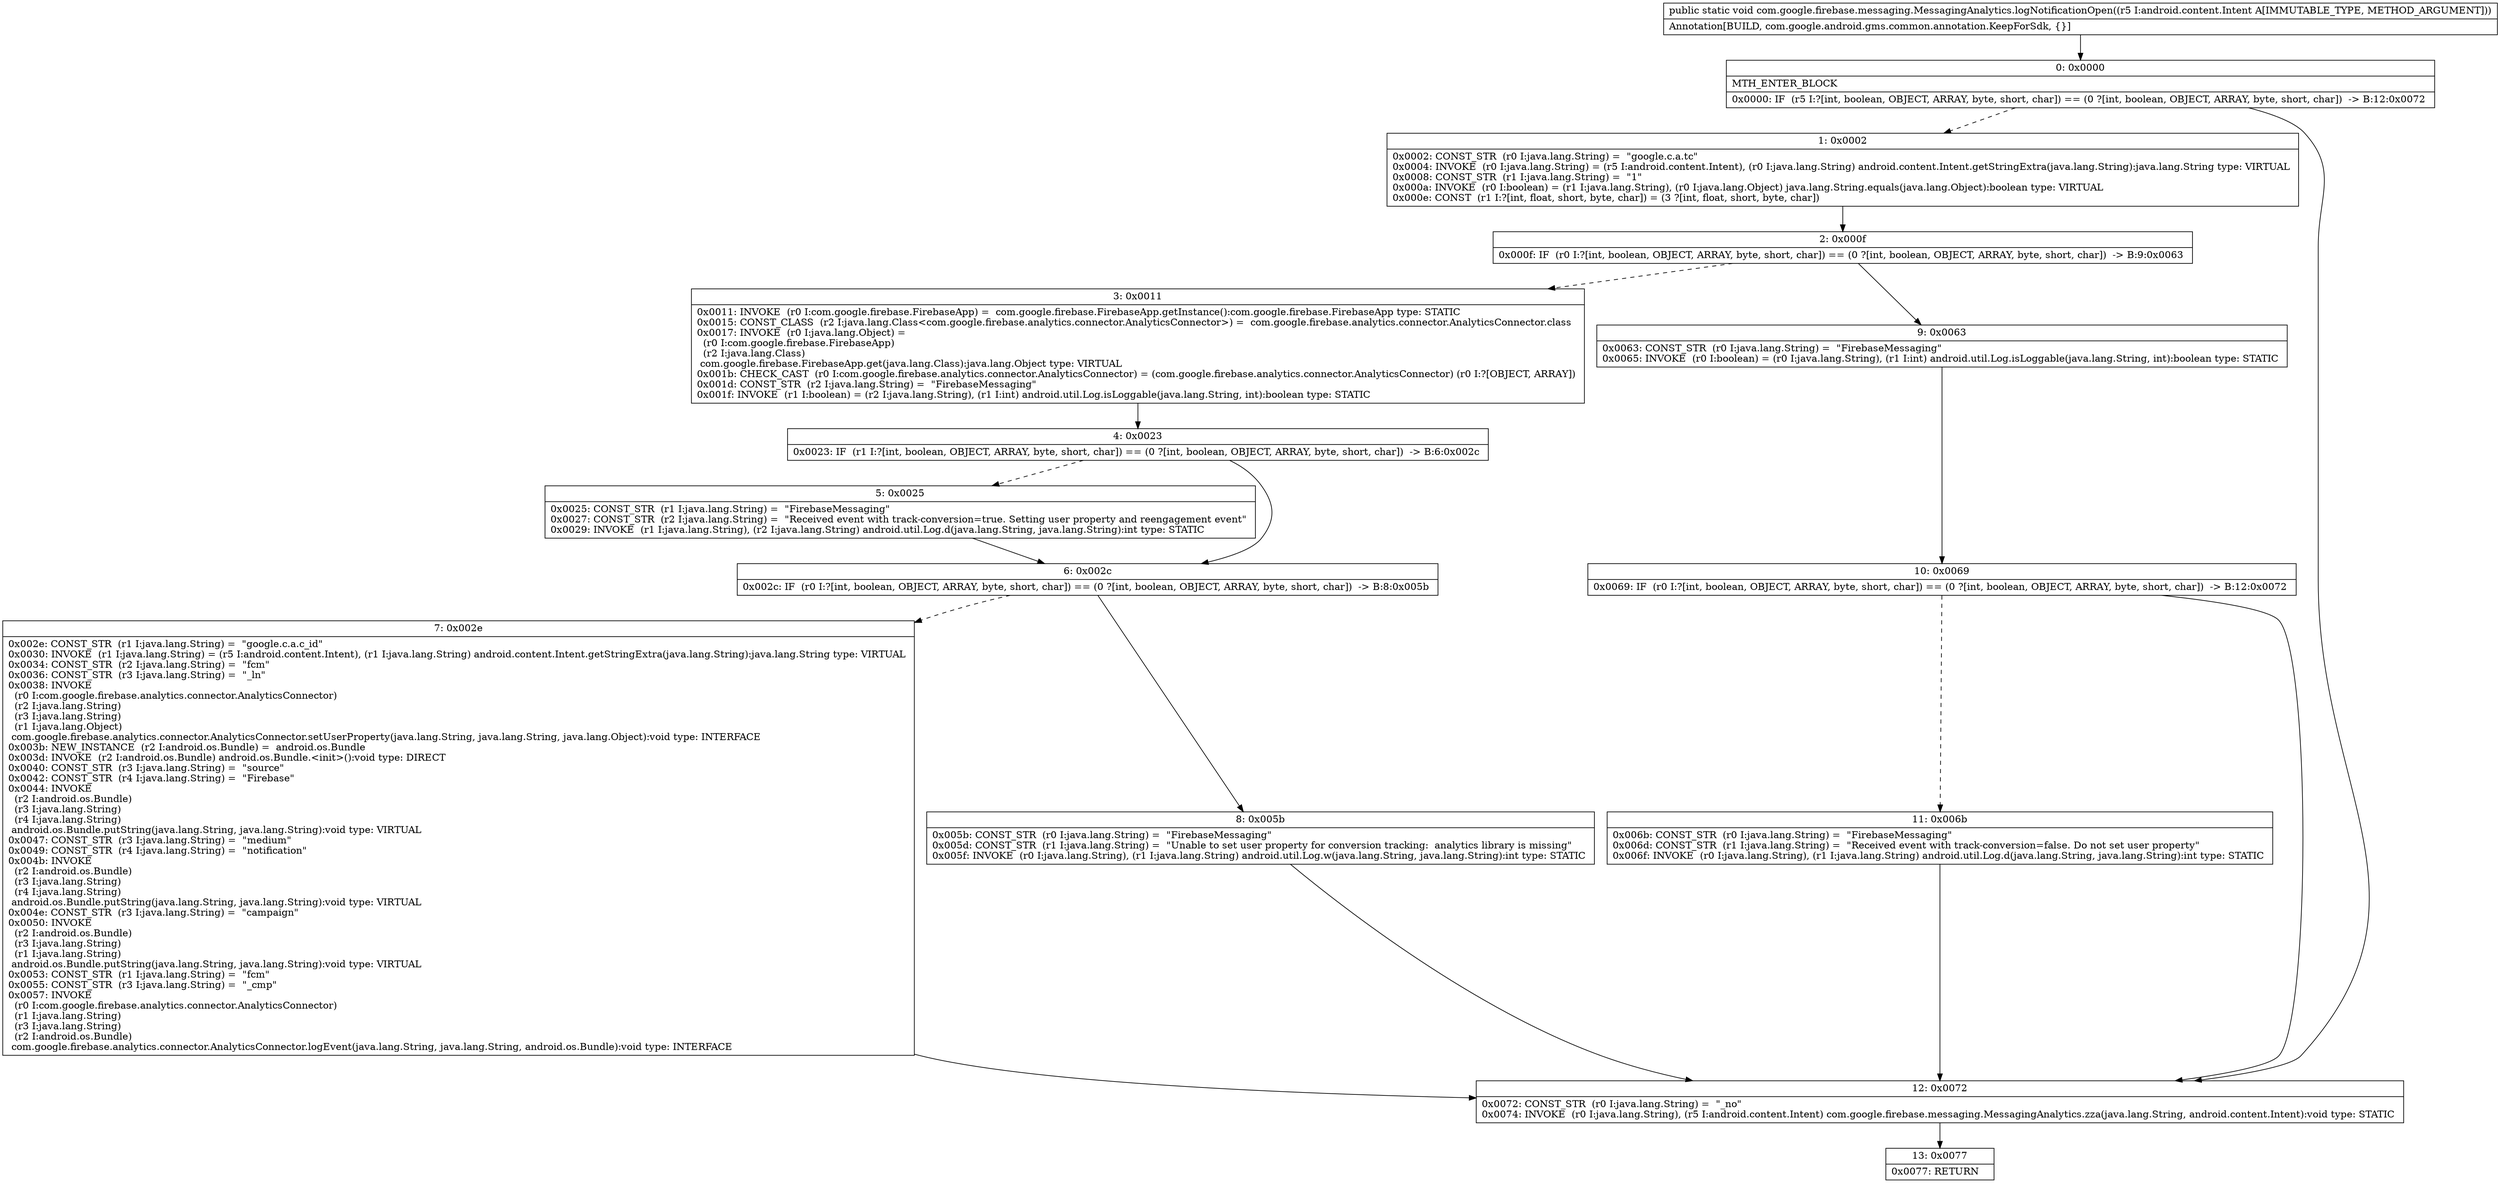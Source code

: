 digraph "CFG forcom.google.firebase.messaging.MessagingAnalytics.logNotificationOpen(Landroid\/content\/Intent;)V" {
Node_0 [shape=record,label="{0\:\ 0x0000|MTH_ENTER_BLOCK\l|0x0000: IF  (r5 I:?[int, boolean, OBJECT, ARRAY, byte, short, char]) == (0 ?[int, boolean, OBJECT, ARRAY, byte, short, char])  \-\> B:12:0x0072 \l}"];
Node_1 [shape=record,label="{1\:\ 0x0002|0x0002: CONST_STR  (r0 I:java.lang.String) =  \"google.c.a.tc\" \l0x0004: INVOKE  (r0 I:java.lang.String) = (r5 I:android.content.Intent), (r0 I:java.lang.String) android.content.Intent.getStringExtra(java.lang.String):java.lang.String type: VIRTUAL \l0x0008: CONST_STR  (r1 I:java.lang.String) =  \"1\" \l0x000a: INVOKE  (r0 I:boolean) = (r1 I:java.lang.String), (r0 I:java.lang.Object) java.lang.String.equals(java.lang.Object):boolean type: VIRTUAL \l0x000e: CONST  (r1 I:?[int, float, short, byte, char]) = (3 ?[int, float, short, byte, char]) \l}"];
Node_2 [shape=record,label="{2\:\ 0x000f|0x000f: IF  (r0 I:?[int, boolean, OBJECT, ARRAY, byte, short, char]) == (0 ?[int, boolean, OBJECT, ARRAY, byte, short, char])  \-\> B:9:0x0063 \l}"];
Node_3 [shape=record,label="{3\:\ 0x0011|0x0011: INVOKE  (r0 I:com.google.firebase.FirebaseApp) =  com.google.firebase.FirebaseApp.getInstance():com.google.firebase.FirebaseApp type: STATIC \l0x0015: CONST_CLASS  (r2 I:java.lang.Class\<com.google.firebase.analytics.connector.AnalyticsConnector\>) =  com.google.firebase.analytics.connector.AnalyticsConnector.class \l0x0017: INVOKE  (r0 I:java.lang.Object) = \l  (r0 I:com.google.firebase.FirebaseApp)\l  (r2 I:java.lang.Class)\l com.google.firebase.FirebaseApp.get(java.lang.Class):java.lang.Object type: VIRTUAL \l0x001b: CHECK_CAST  (r0 I:com.google.firebase.analytics.connector.AnalyticsConnector) = (com.google.firebase.analytics.connector.AnalyticsConnector) (r0 I:?[OBJECT, ARRAY]) \l0x001d: CONST_STR  (r2 I:java.lang.String) =  \"FirebaseMessaging\" \l0x001f: INVOKE  (r1 I:boolean) = (r2 I:java.lang.String), (r1 I:int) android.util.Log.isLoggable(java.lang.String, int):boolean type: STATIC \l}"];
Node_4 [shape=record,label="{4\:\ 0x0023|0x0023: IF  (r1 I:?[int, boolean, OBJECT, ARRAY, byte, short, char]) == (0 ?[int, boolean, OBJECT, ARRAY, byte, short, char])  \-\> B:6:0x002c \l}"];
Node_5 [shape=record,label="{5\:\ 0x0025|0x0025: CONST_STR  (r1 I:java.lang.String) =  \"FirebaseMessaging\" \l0x0027: CONST_STR  (r2 I:java.lang.String) =  \"Received event with track\-conversion=true. Setting user property and reengagement event\" \l0x0029: INVOKE  (r1 I:java.lang.String), (r2 I:java.lang.String) android.util.Log.d(java.lang.String, java.lang.String):int type: STATIC \l}"];
Node_6 [shape=record,label="{6\:\ 0x002c|0x002c: IF  (r0 I:?[int, boolean, OBJECT, ARRAY, byte, short, char]) == (0 ?[int, boolean, OBJECT, ARRAY, byte, short, char])  \-\> B:8:0x005b \l}"];
Node_7 [shape=record,label="{7\:\ 0x002e|0x002e: CONST_STR  (r1 I:java.lang.String) =  \"google.c.a.c_id\" \l0x0030: INVOKE  (r1 I:java.lang.String) = (r5 I:android.content.Intent), (r1 I:java.lang.String) android.content.Intent.getStringExtra(java.lang.String):java.lang.String type: VIRTUAL \l0x0034: CONST_STR  (r2 I:java.lang.String) =  \"fcm\" \l0x0036: CONST_STR  (r3 I:java.lang.String) =  \"_ln\" \l0x0038: INVOKE  \l  (r0 I:com.google.firebase.analytics.connector.AnalyticsConnector)\l  (r2 I:java.lang.String)\l  (r3 I:java.lang.String)\l  (r1 I:java.lang.Object)\l com.google.firebase.analytics.connector.AnalyticsConnector.setUserProperty(java.lang.String, java.lang.String, java.lang.Object):void type: INTERFACE \l0x003b: NEW_INSTANCE  (r2 I:android.os.Bundle) =  android.os.Bundle \l0x003d: INVOKE  (r2 I:android.os.Bundle) android.os.Bundle.\<init\>():void type: DIRECT \l0x0040: CONST_STR  (r3 I:java.lang.String) =  \"source\" \l0x0042: CONST_STR  (r4 I:java.lang.String) =  \"Firebase\" \l0x0044: INVOKE  \l  (r2 I:android.os.Bundle)\l  (r3 I:java.lang.String)\l  (r4 I:java.lang.String)\l android.os.Bundle.putString(java.lang.String, java.lang.String):void type: VIRTUAL \l0x0047: CONST_STR  (r3 I:java.lang.String) =  \"medium\" \l0x0049: CONST_STR  (r4 I:java.lang.String) =  \"notification\" \l0x004b: INVOKE  \l  (r2 I:android.os.Bundle)\l  (r3 I:java.lang.String)\l  (r4 I:java.lang.String)\l android.os.Bundle.putString(java.lang.String, java.lang.String):void type: VIRTUAL \l0x004e: CONST_STR  (r3 I:java.lang.String) =  \"campaign\" \l0x0050: INVOKE  \l  (r2 I:android.os.Bundle)\l  (r3 I:java.lang.String)\l  (r1 I:java.lang.String)\l android.os.Bundle.putString(java.lang.String, java.lang.String):void type: VIRTUAL \l0x0053: CONST_STR  (r1 I:java.lang.String) =  \"fcm\" \l0x0055: CONST_STR  (r3 I:java.lang.String) =  \"_cmp\" \l0x0057: INVOKE  \l  (r0 I:com.google.firebase.analytics.connector.AnalyticsConnector)\l  (r1 I:java.lang.String)\l  (r3 I:java.lang.String)\l  (r2 I:android.os.Bundle)\l com.google.firebase.analytics.connector.AnalyticsConnector.logEvent(java.lang.String, java.lang.String, android.os.Bundle):void type: INTERFACE \l}"];
Node_8 [shape=record,label="{8\:\ 0x005b|0x005b: CONST_STR  (r0 I:java.lang.String) =  \"FirebaseMessaging\" \l0x005d: CONST_STR  (r1 I:java.lang.String) =  \"Unable to set user property for conversion tracking:  analytics library is missing\" \l0x005f: INVOKE  (r0 I:java.lang.String), (r1 I:java.lang.String) android.util.Log.w(java.lang.String, java.lang.String):int type: STATIC \l}"];
Node_9 [shape=record,label="{9\:\ 0x0063|0x0063: CONST_STR  (r0 I:java.lang.String) =  \"FirebaseMessaging\" \l0x0065: INVOKE  (r0 I:boolean) = (r0 I:java.lang.String), (r1 I:int) android.util.Log.isLoggable(java.lang.String, int):boolean type: STATIC \l}"];
Node_10 [shape=record,label="{10\:\ 0x0069|0x0069: IF  (r0 I:?[int, boolean, OBJECT, ARRAY, byte, short, char]) == (0 ?[int, boolean, OBJECT, ARRAY, byte, short, char])  \-\> B:12:0x0072 \l}"];
Node_11 [shape=record,label="{11\:\ 0x006b|0x006b: CONST_STR  (r0 I:java.lang.String) =  \"FirebaseMessaging\" \l0x006d: CONST_STR  (r1 I:java.lang.String) =  \"Received event with track\-conversion=false. Do not set user property\" \l0x006f: INVOKE  (r0 I:java.lang.String), (r1 I:java.lang.String) android.util.Log.d(java.lang.String, java.lang.String):int type: STATIC \l}"];
Node_12 [shape=record,label="{12\:\ 0x0072|0x0072: CONST_STR  (r0 I:java.lang.String) =  \"_no\" \l0x0074: INVOKE  (r0 I:java.lang.String), (r5 I:android.content.Intent) com.google.firebase.messaging.MessagingAnalytics.zza(java.lang.String, android.content.Intent):void type: STATIC \l}"];
Node_13 [shape=record,label="{13\:\ 0x0077|0x0077: RETURN   \l}"];
MethodNode[shape=record,label="{public static void com.google.firebase.messaging.MessagingAnalytics.logNotificationOpen((r5 I:android.content.Intent A[IMMUTABLE_TYPE, METHOD_ARGUMENT]))  | Annotation[BUILD, com.google.android.gms.common.annotation.KeepForSdk, \{\}]\l}"];
MethodNode -> Node_0;
Node_0 -> Node_1[style=dashed];
Node_0 -> Node_12;
Node_1 -> Node_2;
Node_2 -> Node_3[style=dashed];
Node_2 -> Node_9;
Node_3 -> Node_4;
Node_4 -> Node_5[style=dashed];
Node_4 -> Node_6;
Node_5 -> Node_6;
Node_6 -> Node_7[style=dashed];
Node_6 -> Node_8;
Node_7 -> Node_12;
Node_8 -> Node_12;
Node_9 -> Node_10;
Node_10 -> Node_11[style=dashed];
Node_10 -> Node_12;
Node_11 -> Node_12;
Node_12 -> Node_13;
}

